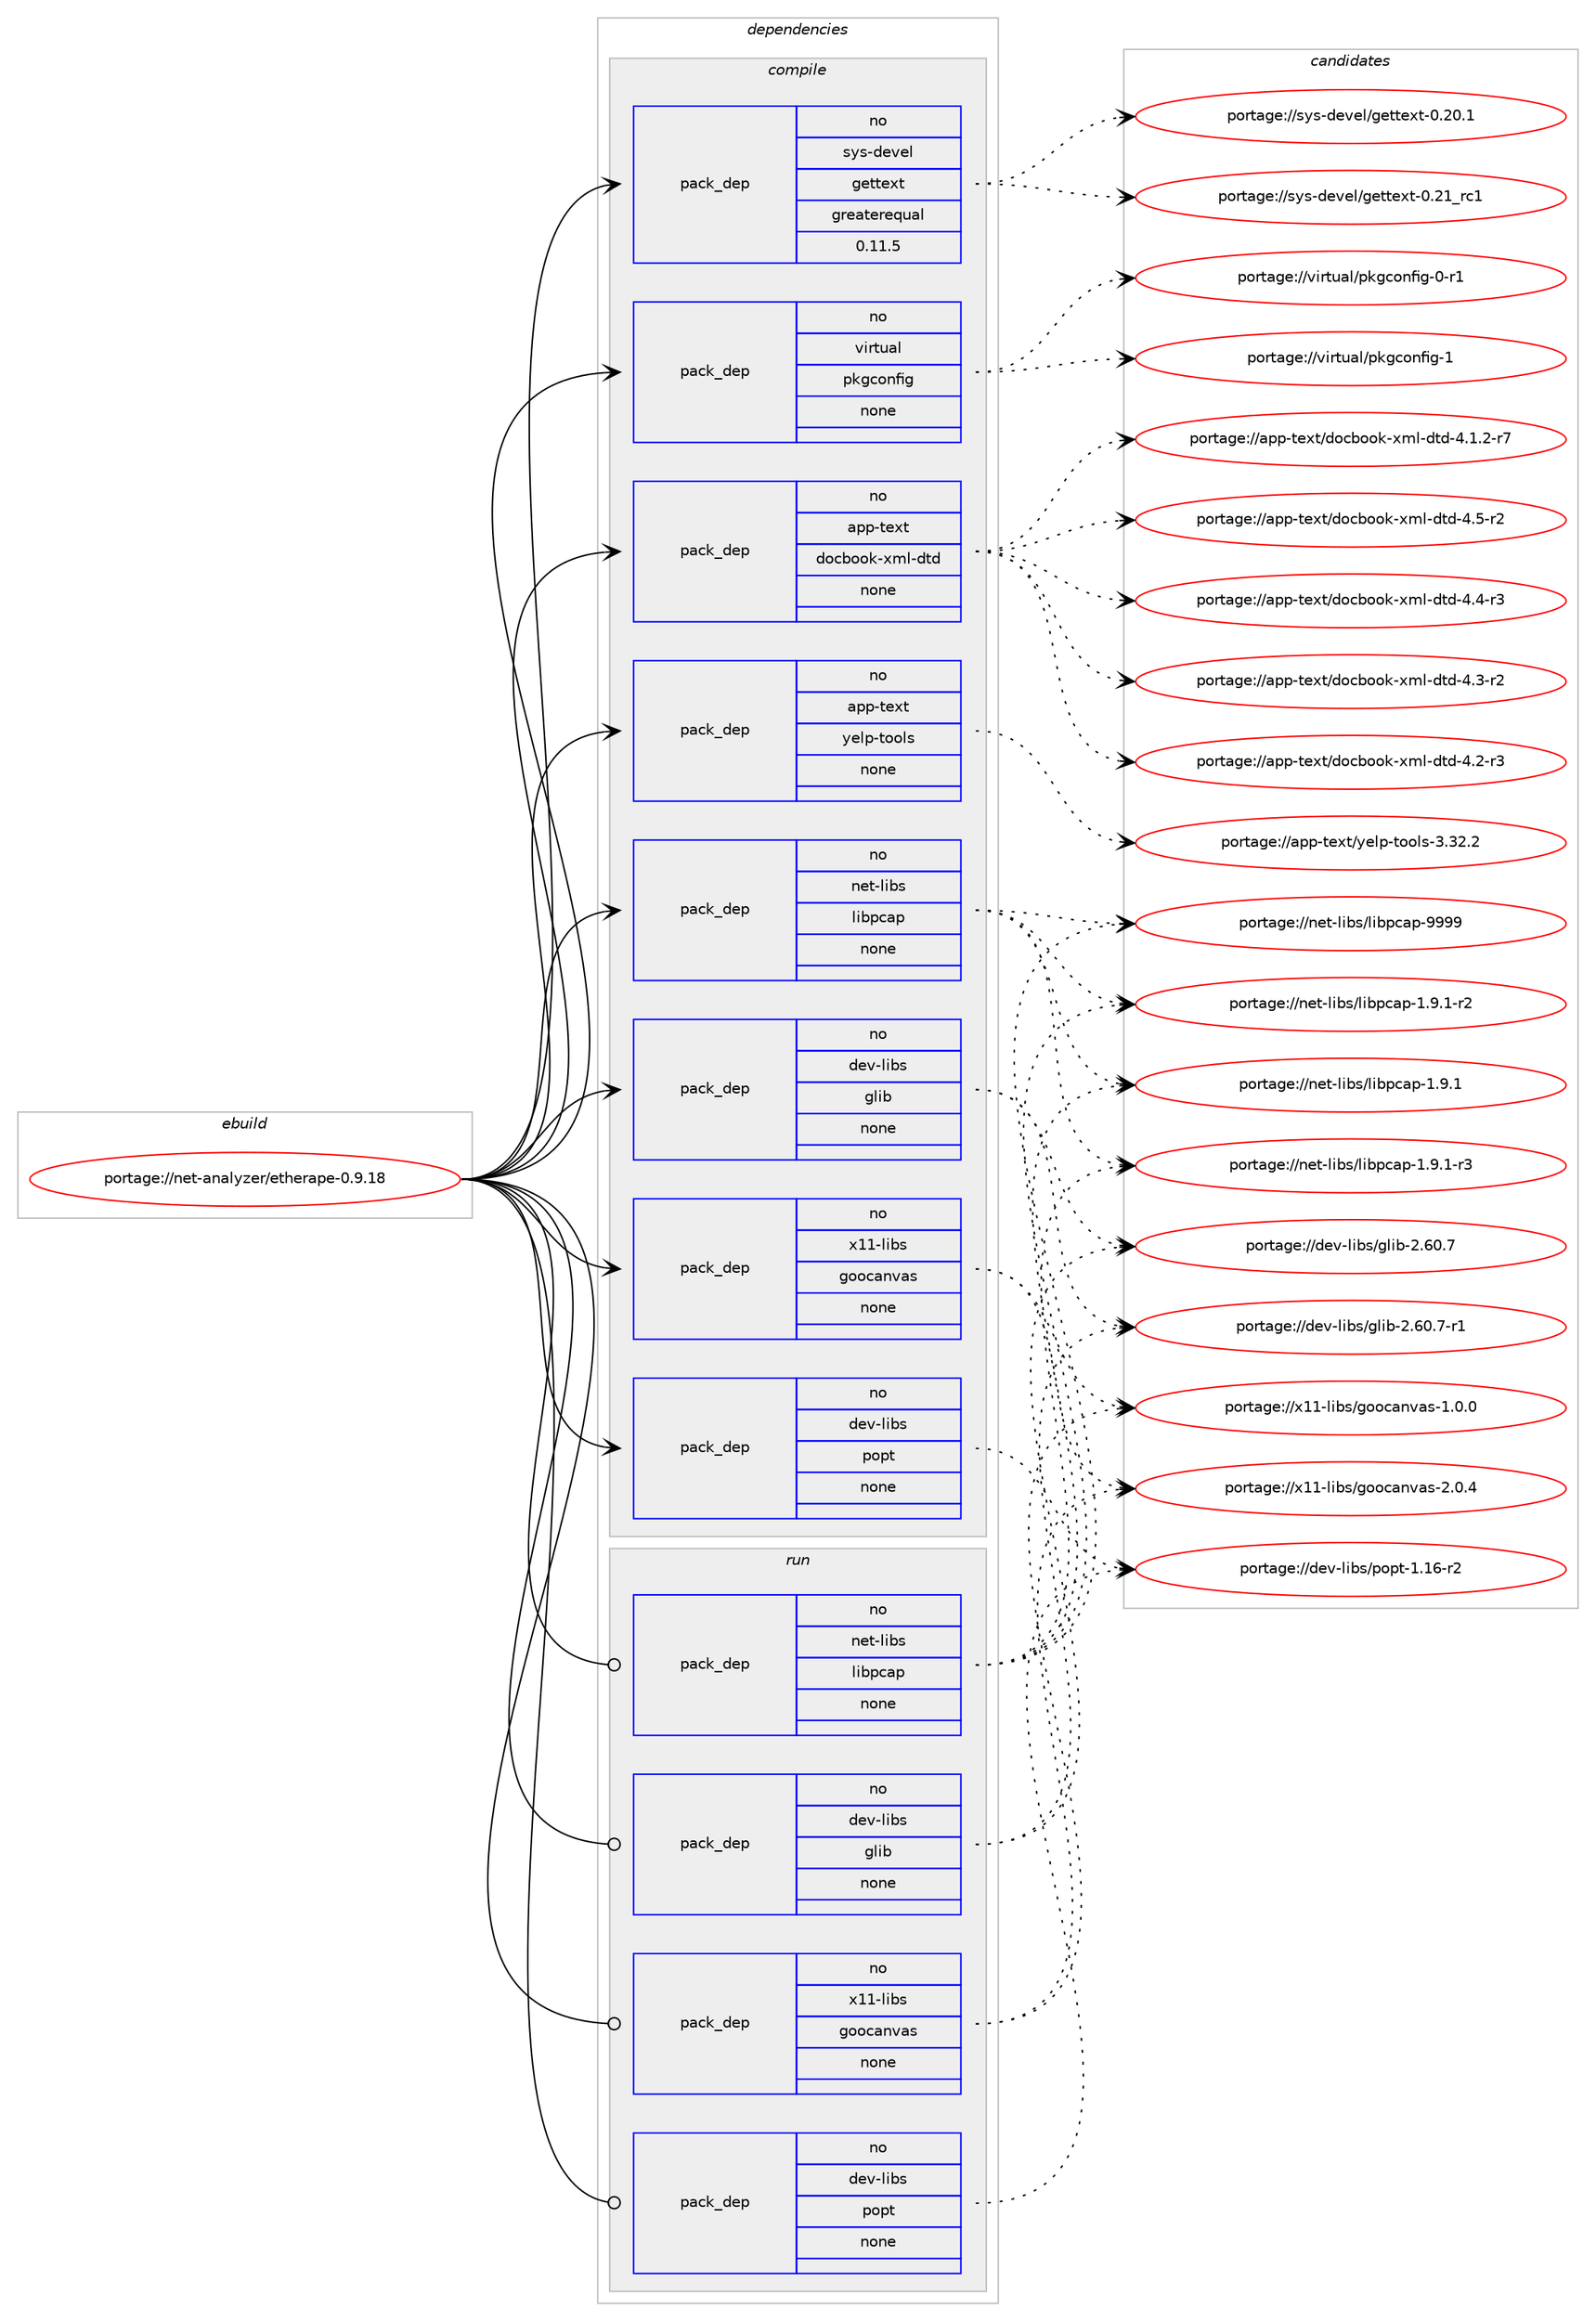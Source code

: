 digraph prolog {

# *************
# Graph options
# *************

newrank=true;
concentrate=true;
compound=true;
graph [rankdir=LR,fontname=Helvetica,fontsize=10,ranksep=1.5];#, ranksep=2.5, nodesep=0.2];
edge  [arrowhead=vee];
node  [fontname=Helvetica,fontsize=10];

# **********
# The ebuild
# **********

subgraph cluster_leftcol {
color=gray;
rank=same;
label=<<i>ebuild</i>>;
id [label="portage://net-analyzer/etherape-0.9.18", color=red, width=4, href="../net-analyzer/etherape-0.9.18.svg"];
}

# ****************
# The dependencies
# ****************

subgraph cluster_midcol {
color=gray;
label=<<i>dependencies</i>>;
subgraph cluster_compile {
fillcolor="#eeeeee";
style=filled;
label=<<i>compile</i>>;
subgraph pack119583 {
dependency157804 [label=<<TABLE BORDER="0" CELLBORDER="1" CELLSPACING="0" CELLPADDING="4" WIDTH="220"><TR><TD ROWSPAN="6" CELLPADDING="30">pack_dep</TD></TR><TR><TD WIDTH="110">no</TD></TR><TR><TD>app-text</TD></TR><TR><TD>docbook-xml-dtd</TD></TR><TR><TD>none</TD></TR><TR><TD></TD></TR></TABLE>>, shape=none, color=blue];
}
id:e -> dependency157804:w [weight=20,style="solid",arrowhead="vee"];
subgraph pack119584 {
dependency157805 [label=<<TABLE BORDER="0" CELLBORDER="1" CELLSPACING="0" CELLPADDING="4" WIDTH="220"><TR><TD ROWSPAN="6" CELLPADDING="30">pack_dep</TD></TR><TR><TD WIDTH="110">no</TD></TR><TR><TD>app-text</TD></TR><TR><TD>yelp-tools</TD></TR><TR><TD>none</TD></TR><TR><TD></TD></TR></TABLE>>, shape=none, color=blue];
}
id:e -> dependency157805:w [weight=20,style="solid",arrowhead="vee"];
subgraph pack119585 {
dependency157806 [label=<<TABLE BORDER="0" CELLBORDER="1" CELLSPACING="0" CELLPADDING="4" WIDTH="220"><TR><TD ROWSPAN="6" CELLPADDING="30">pack_dep</TD></TR><TR><TD WIDTH="110">no</TD></TR><TR><TD>dev-libs</TD></TR><TR><TD>glib</TD></TR><TR><TD>none</TD></TR><TR><TD></TD></TR></TABLE>>, shape=none, color=blue];
}
id:e -> dependency157806:w [weight=20,style="solid",arrowhead="vee"];
subgraph pack119586 {
dependency157807 [label=<<TABLE BORDER="0" CELLBORDER="1" CELLSPACING="0" CELLPADDING="4" WIDTH="220"><TR><TD ROWSPAN="6" CELLPADDING="30">pack_dep</TD></TR><TR><TD WIDTH="110">no</TD></TR><TR><TD>dev-libs</TD></TR><TR><TD>popt</TD></TR><TR><TD>none</TD></TR><TR><TD></TD></TR></TABLE>>, shape=none, color=blue];
}
id:e -> dependency157807:w [weight=20,style="solid",arrowhead="vee"];
subgraph pack119587 {
dependency157808 [label=<<TABLE BORDER="0" CELLBORDER="1" CELLSPACING="0" CELLPADDING="4" WIDTH="220"><TR><TD ROWSPAN="6" CELLPADDING="30">pack_dep</TD></TR><TR><TD WIDTH="110">no</TD></TR><TR><TD>net-libs</TD></TR><TR><TD>libpcap</TD></TR><TR><TD>none</TD></TR><TR><TD></TD></TR></TABLE>>, shape=none, color=blue];
}
id:e -> dependency157808:w [weight=20,style="solid",arrowhead="vee"];
subgraph pack119588 {
dependency157809 [label=<<TABLE BORDER="0" CELLBORDER="1" CELLSPACING="0" CELLPADDING="4" WIDTH="220"><TR><TD ROWSPAN="6" CELLPADDING="30">pack_dep</TD></TR><TR><TD WIDTH="110">no</TD></TR><TR><TD>sys-devel</TD></TR><TR><TD>gettext</TD></TR><TR><TD>greaterequal</TD></TR><TR><TD>0.11.5</TD></TR></TABLE>>, shape=none, color=blue];
}
id:e -> dependency157809:w [weight=20,style="solid",arrowhead="vee"];
subgraph pack119589 {
dependency157810 [label=<<TABLE BORDER="0" CELLBORDER="1" CELLSPACING="0" CELLPADDING="4" WIDTH="220"><TR><TD ROWSPAN="6" CELLPADDING="30">pack_dep</TD></TR><TR><TD WIDTH="110">no</TD></TR><TR><TD>virtual</TD></TR><TR><TD>pkgconfig</TD></TR><TR><TD>none</TD></TR><TR><TD></TD></TR></TABLE>>, shape=none, color=blue];
}
id:e -> dependency157810:w [weight=20,style="solid",arrowhead="vee"];
subgraph pack119590 {
dependency157811 [label=<<TABLE BORDER="0" CELLBORDER="1" CELLSPACING="0" CELLPADDING="4" WIDTH="220"><TR><TD ROWSPAN="6" CELLPADDING="30">pack_dep</TD></TR><TR><TD WIDTH="110">no</TD></TR><TR><TD>x11-libs</TD></TR><TR><TD>goocanvas</TD></TR><TR><TD>none</TD></TR><TR><TD></TD></TR></TABLE>>, shape=none, color=blue];
}
id:e -> dependency157811:w [weight=20,style="solid",arrowhead="vee"];
}
subgraph cluster_compileandrun {
fillcolor="#eeeeee";
style=filled;
label=<<i>compile and run</i>>;
}
subgraph cluster_run {
fillcolor="#eeeeee";
style=filled;
label=<<i>run</i>>;
subgraph pack119591 {
dependency157812 [label=<<TABLE BORDER="0" CELLBORDER="1" CELLSPACING="0" CELLPADDING="4" WIDTH="220"><TR><TD ROWSPAN="6" CELLPADDING="30">pack_dep</TD></TR><TR><TD WIDTH="110">no</TD></TR><TR><TD>dev-libs</TD></TR><TR><TD>glib</TD></TR><TR><TD>none</TD></TR><TR><TD></TD></TR></TABLE>>, shape=none, color=blue];
}
id:e -> dependency157812:w [weight=20,style="solid",arrowhead="odot"];
subgraph pack119592 {
dependency157813 [label=<<TABLE BORDER="0" CELLBORDER="1" CELLSPACING="0" CELLPADDING="4" WIDTH="220"><TR><TD ROWSPAN="6" CELLPADDING="30">pack_dep</TD></TR><TR><TD WIDTH="110">no</TD></TR><TR><TD>dev-libs</TD></TR><TR><TD>popt</TD></TR><TR><TD>none</TD></TR><TR><TD></TD></TR></TABLE>>, shape=none, color=blue];
}
id:e -> dependency157813:w [weight=20,style="solid",arrowhead="odot"];
subgraph pack119593 {
dependency157814 [label=<<TABLE BORDER="0" CELLBORDER="1" CELLSPACING="0" CELLPADDING="4" WIDTH="220"><TR><TD ROWSPAN="6" CELLPADDING="30">pack_dep</TD></TR><TR><TD WIDTH="110">no</TD></TR><TR><TD>net-libs</TD></TR><TR><TD>libpcap</TD></TR><TR><TD>none</TD></TR><TR><TD></TD></TR></TABLE>>, shape=none, color=blue];
}
id:e -> dependency157814:w [weight=20,style="solid",arrowhead="odot"];
subgraph pack119594 {
dependency157815 [label=<<TABLE BORDER="0" CELLBORDER="1" CELLSPACING="0" CELLPADDING="4" WIDTH="220"><TR><TD ROWSPAN="6" CELLPADDING="30">pack_dep</TD></TR><TR><TD WIDTH="110">no</TD></TR><TR><TD>x11-libs</TD></TR><TR><TD>goocanvas</TD></TR><TR><TD>none</TD></TR><TR><TD></TD></TR></TABLE>>, shape=none, color=blue];
}
id:e -> dependency157815:w [weight=20,style="solid",arrowhead="odot"];
}
}

# **************
# The candidates
# **************

subgraph cluster_choices {
rank=same;
color=gray;
label=<<i>candidates</i>>;

subgraph choice119583 {
color=black;
nodesep=1;
choice97112112451161011201164710011199981111111074512010910845100116100455246534511450 [label="portage://app-text/docbook-xml-dtd-4.5-r2", color=red, width=4,href="../app-text/docbook-xml-dtd-4.5-r2.svg"];
choice97112112451161011201164710011199981111111074512010910845100116100455246524511451 [label="portage://app-text/docbook-xml-dtd-4.4-r3", color=red, width=4,href="../app-text/docbook-xml-dtd-4.4-r3.svg"];
choice97112112451161011201164710011199981111111074512010910845100116100455246514511450 [label="portage://app-text/docbook-xml-dtd-4.3-r2", color=red, width=4,href="../app-text/docbook-xml-dtd-4.3-r2.svg"];
choice97112112451161011201164710011199981111111074512010910845100116100455246504511451 [label="portage://app-text/docbook-xml-dtd-4.2-r3", color=red, width=4,href="../app-text/docbook-xml-dtd-4.2-r3.svg"];
choice971121124511610112011647100111999811111110745120109108451001161004552464946504511455 [label="portage://app-text/docbook-xml-dtd-4.1.2-r7", color=red, width=4,href="../app-text/docbook-xml-dtd-4.1.2-r7.svg"];
dependency157804:e -> choice97112112451161011201164710011199981111111074512010910845100116100455246534511450:w [style=dotted,weight="100"];
dependency157804:e -> choice97112112451161011201164710011199981111111074512010910845100116100455246524511451:w [style=dotted,weight="100"];
dependency157804:e -> choice97112112451161011201164710011199981111111074512010910845100116100455246514511450:w [style=dotted,weight="100"];
dependency157804:e -> choice97112112451161011201164710011199981111111074512010910845100116100455246504511451:w [style=dotted,weight="100"];
dependency157804:e -> choice971121124511610112011647100111999811111110745120109108451001161004552464946504511455:w [style=dotted,weight="100"];
}
subgraph choice119584 {
color=black;
nodesep=1;
choice9711211245116101120116471211011081124511611111110811545514651504650 [label="portage://app-text/yelp-tools-3.32.2", color=red, width=4,href="../app-text/yelp-tools-3.32.2.svg"];
dependency157805:e -> choice9711211245116101120116471211011081124511611111110811545514651504650:w [style=dotted,weight="100"];
}
subgraph choice119585 {
color=black;
nodesep=1;
choice10010111845108105981154710310810598455046544846554511449 [label="portage://dev-libs/glib-2.60.7-r1", color=red, width=4,href="../dev-libs/glib-2.60.7-r1.svg"];
choice1001011184510810598115471031081059845504654484655 [label="portage://dev-libs/glib-2.60.7", color=red, width=4,href="../dev-libs/glib-2.60.7.svg"];
dependency157806:e -> choice10010111845108105981154710310810598455046544846554511449:w [style=dotted,weight="100"];
dependency157806:e -> choice1001011184510810598115471031081059845504654484655:w [style=dotted,weight="100"];
}
subgraph choice119586 {
color=black;
nodesep=1;
choice10010111845108105981154711211111211645494649544511450 [label="portage://dev-libs/popt-1.16-r2", color=red, width=4,href="../dev-libs/popt-1.16-r2.svg"];
dependency157807:e -> choice10010111845108105981154711211111211645494649544511450:w [style=dotted,weight="100"];
}
subgraph choice119587 {
color=black;
nodesep=1;
choice1101011164510810598115471081059811299971124557575757 [label="portage://net-libs/libpcap-9999", color=red, width=4,href="../net-libs/libpcap-9999.svg"];
choice1101011164510810598115471081059811299971124549465746494511451 [label="portage://net-libs/libpcap-1.9.1-r3", color=red, width=4,href="../net-libs/libpcap-1.9.1-r3.svg"];
choice1101011164510810598115471081059811299971124549465746494511450 [label="portage://net-libs/libpcap-1.9.1-r2", color=red, width=4,href="../net-libs/libpcap-1.9.1-r2.svg"];
choice110101116451081059811547108105981129997112454946574649 [label="portage://net-libs/libpcap-1.9.1", color=red, width=4,href="../net-libs/libpcap-1.9.1.svg"];
dependency157808:e -> choice1101011164510810598115471081059811299971124557575757:w [style=dotted,weight="100"];
dependency157808:e -> choice1101011164510810598115471081059811299971124549465746494511451:w [style=dotted,weight="100"];
dependency157808:e -> choice1101011164510810598115471081059811299971124549465746494511450:w [style=dotted,weight="100"];
dependency157808:e -> choice110101116451081059811547108105981129997112454946574649:w [style=dotted,weight="100"];
}
subgraph choice119588 {
color=black;
nodesep=1;
choice11512111545100101118101108471031011161161011201164548465049951149949 [label="portage://sys-devel/gettext-0.21_rc1", color=red, width=4,href="../sys-devel/gettext-0.21_rc1.svg"];
choice115121115451001011181011084710310111611610112011645484650484649 [label="portage://sys-devel/gettext-0.20.1", color=red, width=4,href="../sys-devel/gettext-0.20.1.svg"];
dependency157809:e -> choice11512111545100101118101108471031011161161011201164548465049951149949:w [style=dotted,weight="100"];
dependency157809:e -> choice115121115451001011181011084710310111611610112011645484650484649:w [style=dotted,weight="100"];
}
subgraph choice119589 {
color=black;
nodesep=1;
choice1181051141161179710847112107103991111101021051034549 [label="portage://virtual/pkgconfig-1", color=red, width=4,href="../virtual/pkgconfig-1.svg"];
choice11810511411611797108471121071039911111010210510345484511449 [label="portage://virtual/pkgconfig-0-r1", color=red, width=4,href="../virtual/pkgconfig-0-r1.svg"];
dependency157810:e -> choice1181051141161179710847112107103991111101021051034549:w [style=dotted,weight="100"];
dependency157810:e -> choice11810511411611797108471121071039911111010210510345484511449:w [style=dotted,weight="100"];
}
subgraph choice119590 {
color=black;
nodesep=1;
choice1204949451081059811547103111111999711011897115455046484652 [label="portage://x11-libs/goocanvas-2.0.4", color=red, width=4,href="../x11-libs/goocanvas-2.0.4.svg"];
choice1204949451081059811547103111111999711011897115454946484648 [label="portage://x11-libs/goocanvas-1.0.0", color=red, width=4,href="../x11-libs/goocanvas-1.0.0.svg"];
dependency157811:e -> choice1204949451081059811547103111111999711011897115455046484652:w [style=dotted,weight="100"];
dependency157811:e -> choice1204949451081059811547103111111999711011897115454946484648:w [style=dotted,weight="100"];
}
subgraph choice119591 {
color=black;
nodesep=1;
choice10010111845108105981154710310810598455046544846554511449 [label="portage://dev-libs/glib-2.60.7-r1", color=red, width=4,href="../dev-libs/glib-2.60.7-r1.svg"];
choice1001011184510810598115471031081059845504654484655 [label="portage://dev-libs/glib-2.60.7", color=red, width=4,href="../dev-libs/glib-2.60.7.svg"];
dependency157812:e -> choice10010111845108105981154710310810598455046544846554511449:w [style=dotted,weight="100"];
dependency157812:e -> choice1001011184510810598115471031081059845504654484655:w [style=dotted,weight="100"];
}
subgraph choice119592 {
color=black;
nodesep=1;
choice10010111845108105981154711211111211645494649544511450 [label="portage://dev-libs/popt-1.16-r2", color=red, width=4,href="../dev-libs/popt-1.16-r2.svg"];
dependency157813:e -> choice10010111845108105981154711211111211645494649544511450:w [style=dotted,weight="100"];
}
subgraph choice119593 {
color=black;
nodesep=1;
choice1101011164510810598115471081059811299971124557575757 [label="portage://net-libs/libpcap-9999", color=red, width=4,href="../net-libs/libpcap-9999.svg"];
choice1101011164510810598115471081059811299971124549465746494511451 [label="portage://net-libs/libpcap-1.9.1-r3", color=red, width=4,href="../net-libs/libpcap-1.9.1-r3.svg"];
choice1101011164510810598115471081059811299971124549465746494511450 [label="portage://net-libs/libpcap-1.9.1-r2", color=red, width=4,href="../net-libs/libpcap-1.9.1-r2.svg"];
choice110101116451081059811547108105981129997112454946574649 [label="portage://net-libs/libpcap-1.9.1", color=red, width=4,href="../net-libs/libpcap-1.9.1.svg"];
dependency157814:e -> choice1101011164510810598115471081059811299971124557575757:w [style=dotted,weight="100"];
dependency157814:e -> choice1101011164510810598115471081059811299971124549465746494511451:w [style=dotted,weight="100"];
dependency157814:e -> choice1101011164510810598115471081059811299971124549465746494511450:w [style=dotted,weight="100"];
dependency157814:e -> choice110101116451081059811547108105981129997112454946574649:w [style=dotted,weight="100"];
}
subgraph choice119594 {
color=black;
nodesep=1;
choice1204949451081059811547103111111999711011897115455046484652 [label="portage://x11-libs/goocanvas-2.0.4", color=red, width=4,href="../x11-libs/goocanvas-2.0.4.svg"];
choice1204949451081059811547103111111999711011897115454946484648 [label="portage://x11-libs/goocanvas-1.0.0", color=red, width=4,href="../x11-libs/goocanvas-1.0.0.svg"];
dependency157815:e -> choice1204949451081059811547103111111999711011897115455046484652:w [style=dotted,weight="100"];
dependency157815:e -> choice1204949451081059811547103111111999711011897115454946484648:w [style=dotted,weight="100"];
}
}

}
